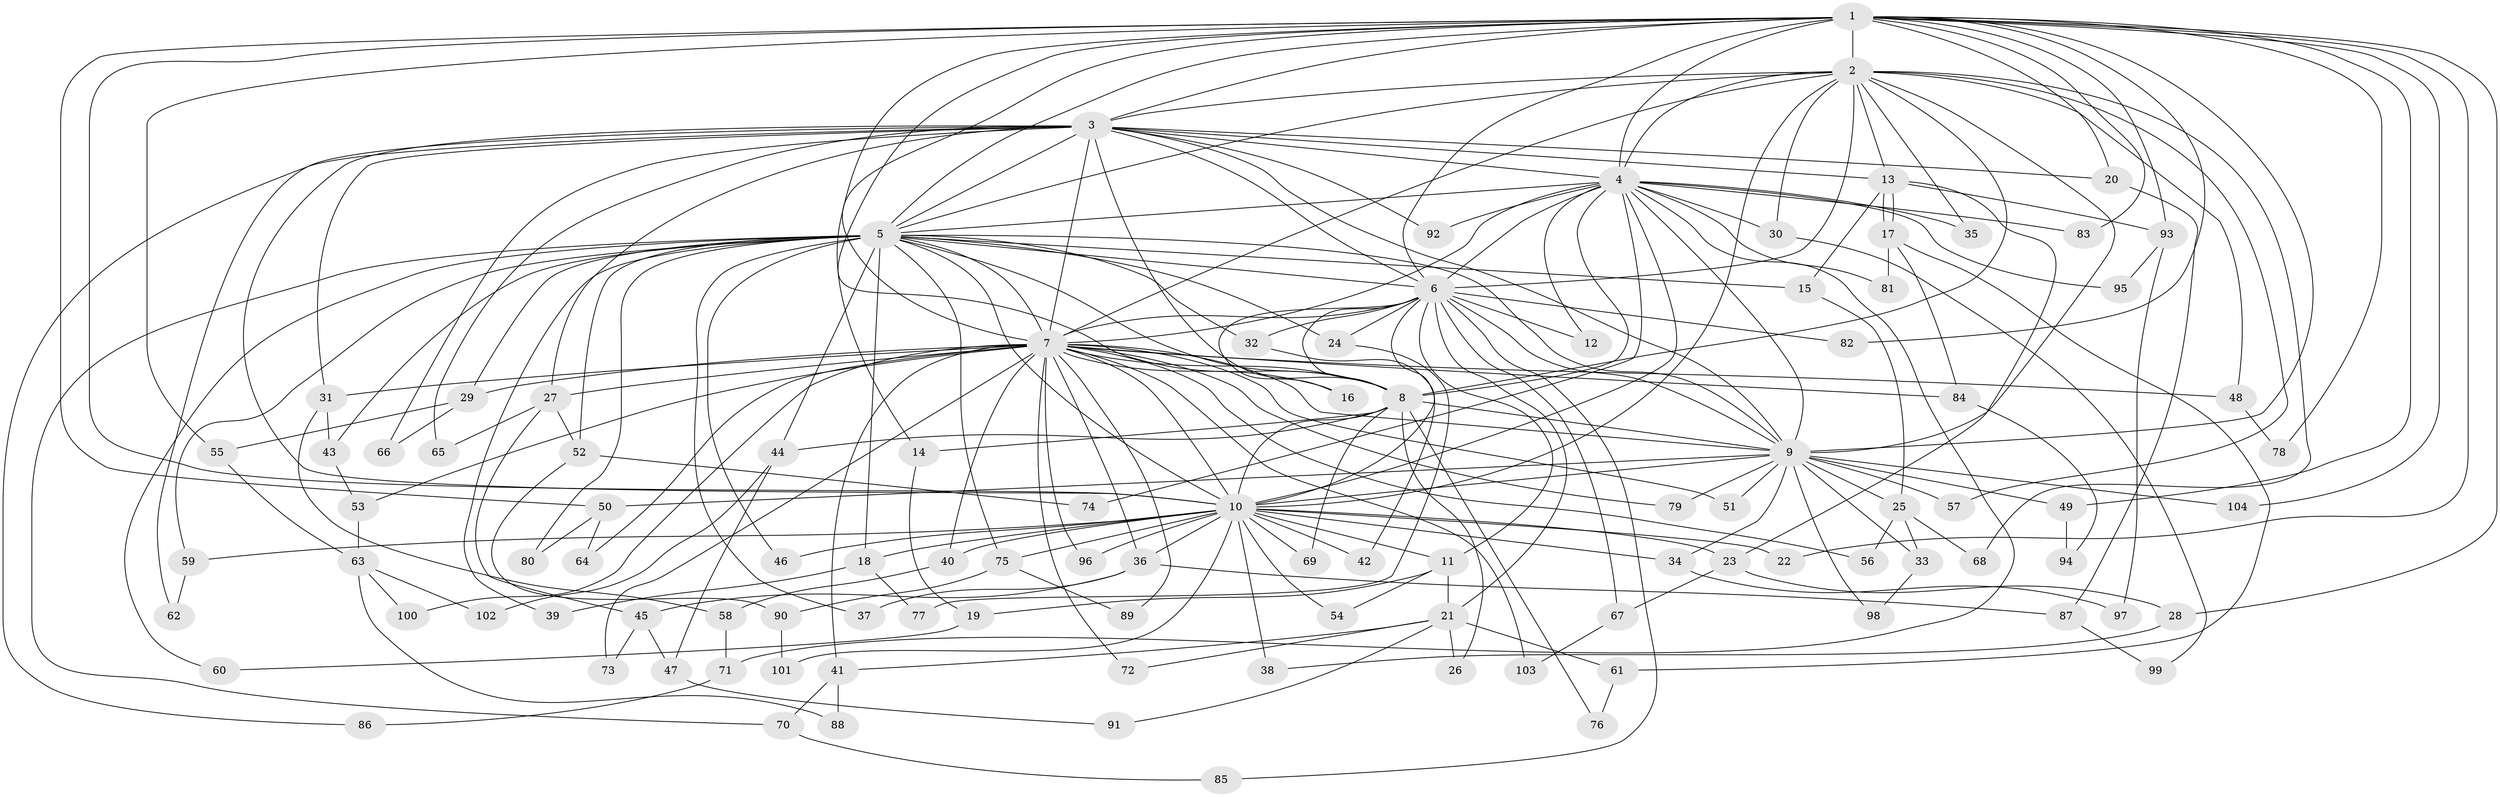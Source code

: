 // Generated by graph-tools (version 1.1) at 2025/35/03/09/25 02:35:10]
// undirected, 104 vertices, 233 edges
graph export_dot {
graph [start="1"]
  node [color=gray90,style=filled];
  1;
  2;
  3;
  4;
  5;
  6;
  7;
  8;
  9;
  10;
  11;
  12;
  13;
  14;
  15;
  16;
  17;
  18;
  19;
  20;
  21;
  22;
  23;
  24;
  25;
  26;
  27;
  28;
  29;
  30;
  31;
  32;
  33;
  34;
  35;
  36;
  37;
  38;
  39;
  40;
  41;
  42;
  43;
  44;
  45;
  46;
  47;
  48;
  49;
  50;
  51;
  52;
  53;
  54;
  55;
  56;
  57;
  58;
  59;
  60;
  61;
  62;
  63;
  64;
  65;
  66;
  67;
  68;
  69;
  70;
  71;
  72;
  73;
  74;
  75;
  76;
  77;
  78;
  79;
  80;
  81;
  82;
  83;
  84;
  85;
  86;
  87;
  88;
  89;
  90;
  91;
  92;
  93;
  94;
  95;
  96;
  97;
  98;
  99;
  100;
  101;
  102;
  103;
  104;
  1 -- 2;
  1 -- 3;
  1 -- 4;
  1 -- 5;
  1 -- 6;
  1 -- 7;
  1 -- 8;
  1 -- 9;
  1 -- 10;
  1 -- 14;
  1 -- 20;
  1 -- 22;
  1 -- 28;
  1 -- 49;
  1 -- 50;
  1 -- 55;
  1 -- 78;
  1 -- 82;
  1 -- 83;
  1 -- 93;
  1 -- 104;
  2 -- 3;
  2 -- 4;
  2 -- 5;
  2 -- 6;
  2 -- 7;
  2 -- 8;
  2 -- 9;
  2 -- 10;
  2 -- 13;
  2 -- 30;
  2 -- 35;
  2 -- 48;
  2 -- 57;
  2 -- 68;
  3 -- 4;
  3 -- 5;
  3 -- 6;
  3 -- 7;
  3 -- 8;
  3 -- 9;
  3 -- 10;
  3 -- 13;
  3 -- 20;
  3 -- 27;
  3 -- 31;
  3 -- 62;
  3 -- 65;
  3 -- 66;
  3 -- 86;
  3 -- 92;
  4 -- 5;
  4 -- 6;
  4 -- 7;
  4 -- 8;
  4 -- 9;
  4 -- 10;
  4 -- 12;
  4 -- 30;
  4 -- 35;
  4 -- 71;
  4 -- 74;
  4 -- 81;
  4 -- 83;
  4 -- 92;
  4 -- 95;
  5 -- 6;
  5 -- 7;
  5 -- 8;
  5 -- 9;
  5 -- 10;
  5 -- 15;
  5 -- 18;
  5 -- 24;
  5 -- 29;
  5 -- 32;
  5 -- 37;
  5 -- 39;
  5 -- 43;
  5 -- 44;
  5 -- 46;
  5 -- 52;
  5 -- 59;
  5 -- 60;
  5 -- 70;
  5 -- 75;
  5 -- 80;
  6 -- 7;
  6 -- 8;
  6 -- 9;
  6 -- 10;
  6 -- 11;
  6 -- 12;
  6 -- 16;
  6 -- 21;
  6 -- 24;
  6 -- 32;
  6 -- 67;
  6 -- 82;
  6 -- 85;
  7 -- 8;
  7 -- 9;
  7 -- 10;
  7 -- 16;
  7 -- 27;
  7 -- 29;
  7 -- 31;
  7 -- 36;
  7 -- 40;
  7 -- 41;
  7 -- 48;
  7 -- 51;
  7 -- 53;
  7 -- 56;
  7 -- 64;
  7 -- 72;
  7 -- 73;
  7 -- 79;
  7 -- 84;
  7 -- 89;
  7 -- 96;
  7 -- 100;
  7 -- 103;
  8 -- 9;
  8 -- 10;
  8 -- 14;
  8 -- 26;
  8 -- 44;
  8 -- 69;
  8 -- 76;
  9 -- 10;
  9 -- 25;
  9 -- 33;
  9 -- 34;
  9 -- 49;
  9 -- 50;
  9 -- 51;
  9 -- 57;
  9 -- 79;
  9 -- 98;
  9 -- 104;
  10 -- 11;
  10 -- 18;
  10 -- 22;
  10 -- 23;
  10 -- 34;
  10 -- 36;
  10 -- 38;
  10 -- 40;
  10 -- 42;
  10 -- 46;
  10 -- 54;
  10 -- 59;
  10 -- 69;
  10 -- 75;
  10 -- 96;
  10 -- 101;
  11 -- 19;
  11 -- 21;
  11 -- 54;
  13 -- 15;
  13 -- 17;
  13 -- 17;
  13 -- 23;
  13 -- 93;
  14 -- 19;
  15 -- 25;
  17 -- 61;
  17 -- 81;
  17 -- 84;
  18 -- 39;
  18 -- 77;
  19 -- 60;
  20 -- 87;
  21 -- 26;
  21 -- 41;
  21 -- 61;
  21 -- 72;
  21 -- 91;
  23 -- 28;
  23 -- 67;
  24 -- 77;
  25 -- 33;
  25 -- 56;
  25 -- 68;
  27 -- 45;
  27 -- 52;
  27 -- 65;
  28 -- 38;
  29 -- 55;
  29 -- 66;
  30 -- 99;
  31 -- 43;
  31 -- 58;
  32 -- 42;
  33 -- 98;
  34 -- 97;
  36 -- 37;
  36 -- 45;
  36 -- 87;
  40 -- 58;
  41 -- 70;
  41 -- 88;
  43 -- 53;
  44 -- 47;
  44 -- 102;
  45 -- 47;
  45 -- 73;
  47 -- 91;
  48 -- 78;
  49 -- 94;
  50 -- 64;
  50 -- 80;
  52 -- 74;
  52 -- 90;
  53 -- 63;
  55 -- 63;
  58 -- 71;
  59 -- 62;
  61 -- 76;
  63 -- 88;
  63 -- 100;
  63 -- 102;
  67 -- 103;
  70 -- 85;
  71 -- 86;
  75 -- 89;
  75 -- 90;
  84 -- 94;
  87 -- 99;
  90 -- 101;
  93 -- 95;
  93 -- 97;
}
